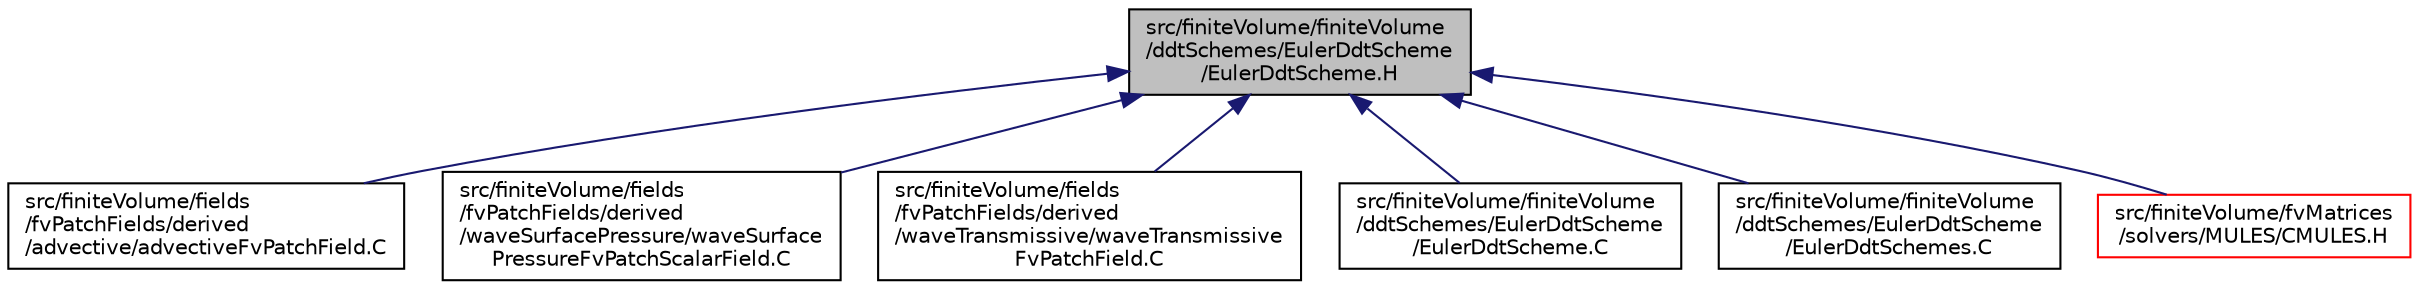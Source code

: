 digraph "src/finiteVolume/finiteVolume/ddtSchemes/EulerDdtScheme/EulerDdtScheme.H"
{
  bgcolor="transparent";
  edge [fontname="Helvetica",fontsize="10",labelfontname="Helvetica",labelfontsize="10"];
  node [fontname="Helvetica",fontsize="10",shape=record];
  Node141 [label="src/finiteVolume/finiteVolume\l/ddtSchemes/EulerDdtScheme\l/EulerDdtScheme.H",height=0.2,width=0.4,color="black", fillcolor="grey75", style="filled", fontcolor="black"];
  Node141 -> Node142 [dir="back",color="midnightblue",fontsize="10",style="solid",fontname="Helvetica"];
  Node142 [label="src/finiteVolume/fields\l/fvPatchFields/derived\l/advective/advectiveFvPatchField.C",height=0.2,width=0.4,color="black",URL="$a01907.html"];
  Node141 -> Node143 [dir="back",color="midnightblue",fontsize="10",style="solid",fontname="Helvetica"];
  Node143 [label="src/finiteVolume/fields\l/fvPatchFields/derived\l/waveSurfacePressure/waveSurface\lPressureFvPatchScalarField.C",height=0.2,width=0.4,color="black",URL="$a02594.html"];
  Node141 -> Node144 [dir="back",color="midnightblue",fontsize="10",style="solid",fontname="Helvetica"];
  Node144 [label="src/finiteVolume/fields\l/fvPatchFields/derived\l/waveTransmissive/waveTransmissive\lFvPatchField.C",height=0.2,width=0.4,color="black",URL="$a02600.html"];
  Node141 -> Node145 [dir="back",color="midnightblue",fontsize="10",style="solid",fontname="Helvetica"];
  Node145 [label="src/finiteVolume/finiteVolume\l/ddtSchemes/EulerDdtScheme\l/EulerDdtScheme.C",height=0.2,width=0.4,color="black",URL="$a03029.html"];
  Node141 -> Node146 [dir="back",color="midnightblue",fontsize="10",style="solid",fontname="Helvetica"];
  Node146 [label="src/finiteVolume/finiteVolume\l/ddtSchemes/EulerDdtScheme\l/EulerDdtSchemes.C",height=0.2,width=0.4,color="black",URL="$a03035.html"];
  Node141 -> Node147 [dir="back",color="midnightblue",fontsize="10",style="solid",fontname="Helvetica"];
  Node147 [label="src/finiteVolume/fvMatrices\l/solvers/MULES/CMULES.H",height=0.2,width=0.4,color="red",URL="$a03488.html",tooltip="CMULES: Multidimensional universal limiter for explicit corrected implicit solution. "];
}

